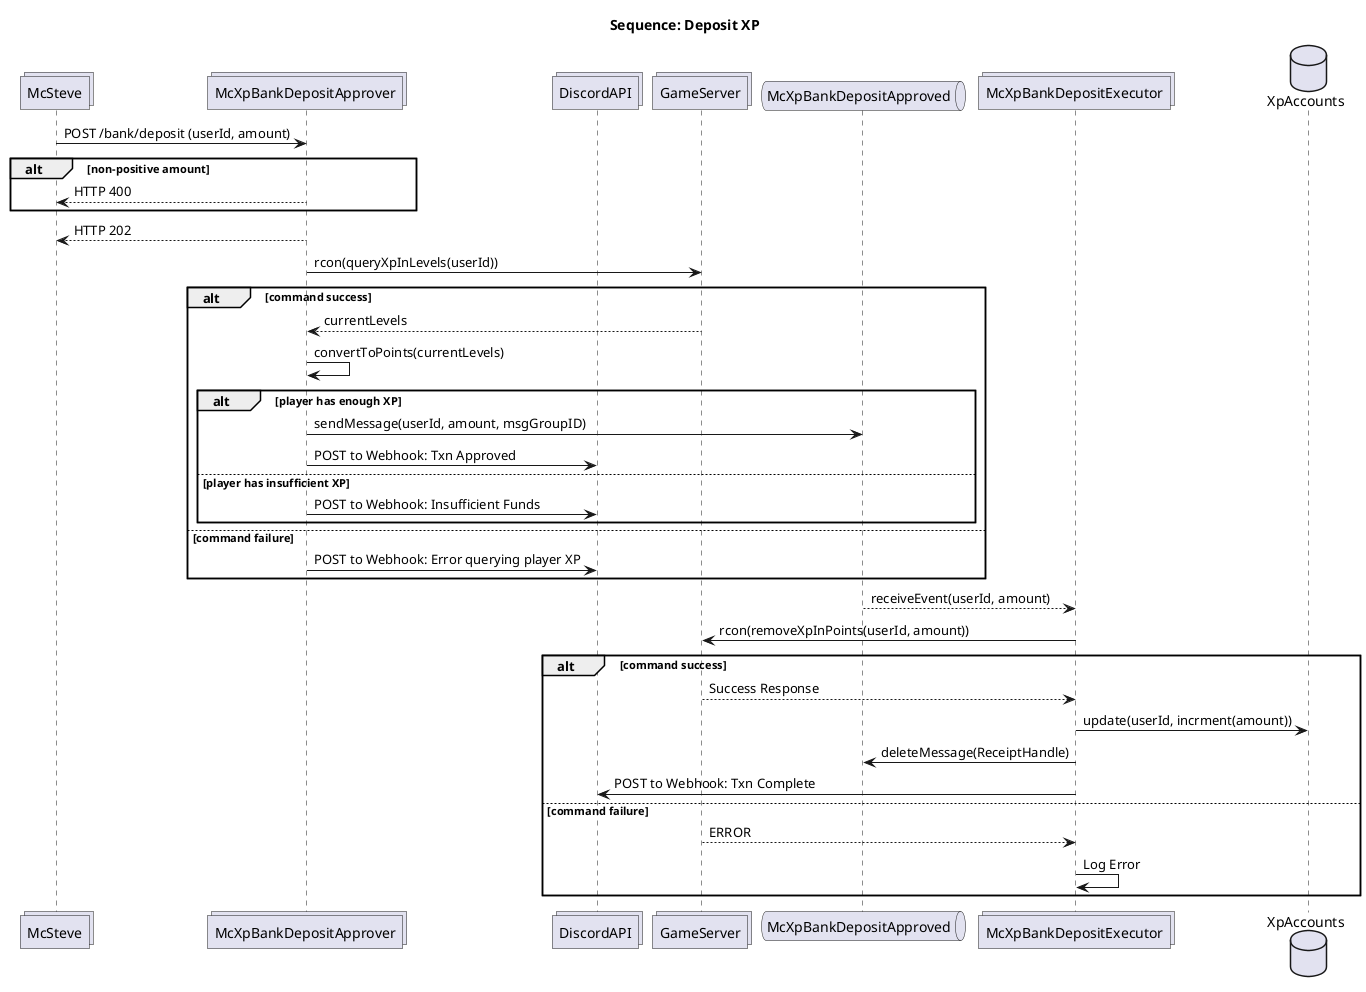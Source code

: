 @startuml sequence_deposit

title Sequence: Deposit XP

collections McSteve
collections McXpBankDepositApprover
collections DiscordAPI
collections GameServer
queue McXpBankDepositApproved
collections McXpBankDepositExecutor
database XpAccounts

McSteve -> McXpBankDepositApprover: POST /bank/deposit (userId, amount)
alt non-positive amount
    McSteve <-- McXpBankDepositApprover: HTTP 400
end
McSteve <-- McXpBankDepositApprover: HTTP 202

' Deposit Approver App
McXpBankDepositApprover -> GameServer: rcon(queryXpInLevels(userId))
alt command success
    McXpBankDepositApprover <-- GameServer: currentLevels
    McXpBankDepositApprover -> McXpBankDepositApprover: convertToPoints(currentLevels)
    alt player has enough XP
        McXpBankDepositApprover -> McXpBankDepositApproved: sendMessage(userId, amount, msgGroupID)
        McXpBankDepositApprover -> DiscordAPI: POST to Webhook: Txn Approved
    else player has insufficient XP
        McXpBankDepositApprover -> DiscordAPI: POST to Webhook: Insufficient Funds
    end
else command failure
    McXpBankDepositApprover -> DiscordAPI: POST to Webhook: Error querying player XP
end

' Deposit Executor App
McXpBankDepositApproved --> McXpBankDepositExecutor: receiveEvent(userId, amount)
McXpBankDepositExecutor -> GameServer: rcon(removeXpInPoints(userId, amount))

alt command success
    McXpBankDepositExecutor <-- GameServer: Success Response
    McXpBankDepositExecutor -> XpAccounts: update(userId, incrment(amount))
    McXpBankDepositExecutor -> McXpBankDepositApproved: deleteMessage(ReceiptHandle)
    McXpBankDepositExecutor -> DiscordAPI: POST to Webhook: Txn Complete
else command failure
    McXpBankDepositExecutor <-- GameServer: ERROR
    McXpBankDepositExecutor -> McXpBankDepositExecutor: Log Error
end

@enduml
